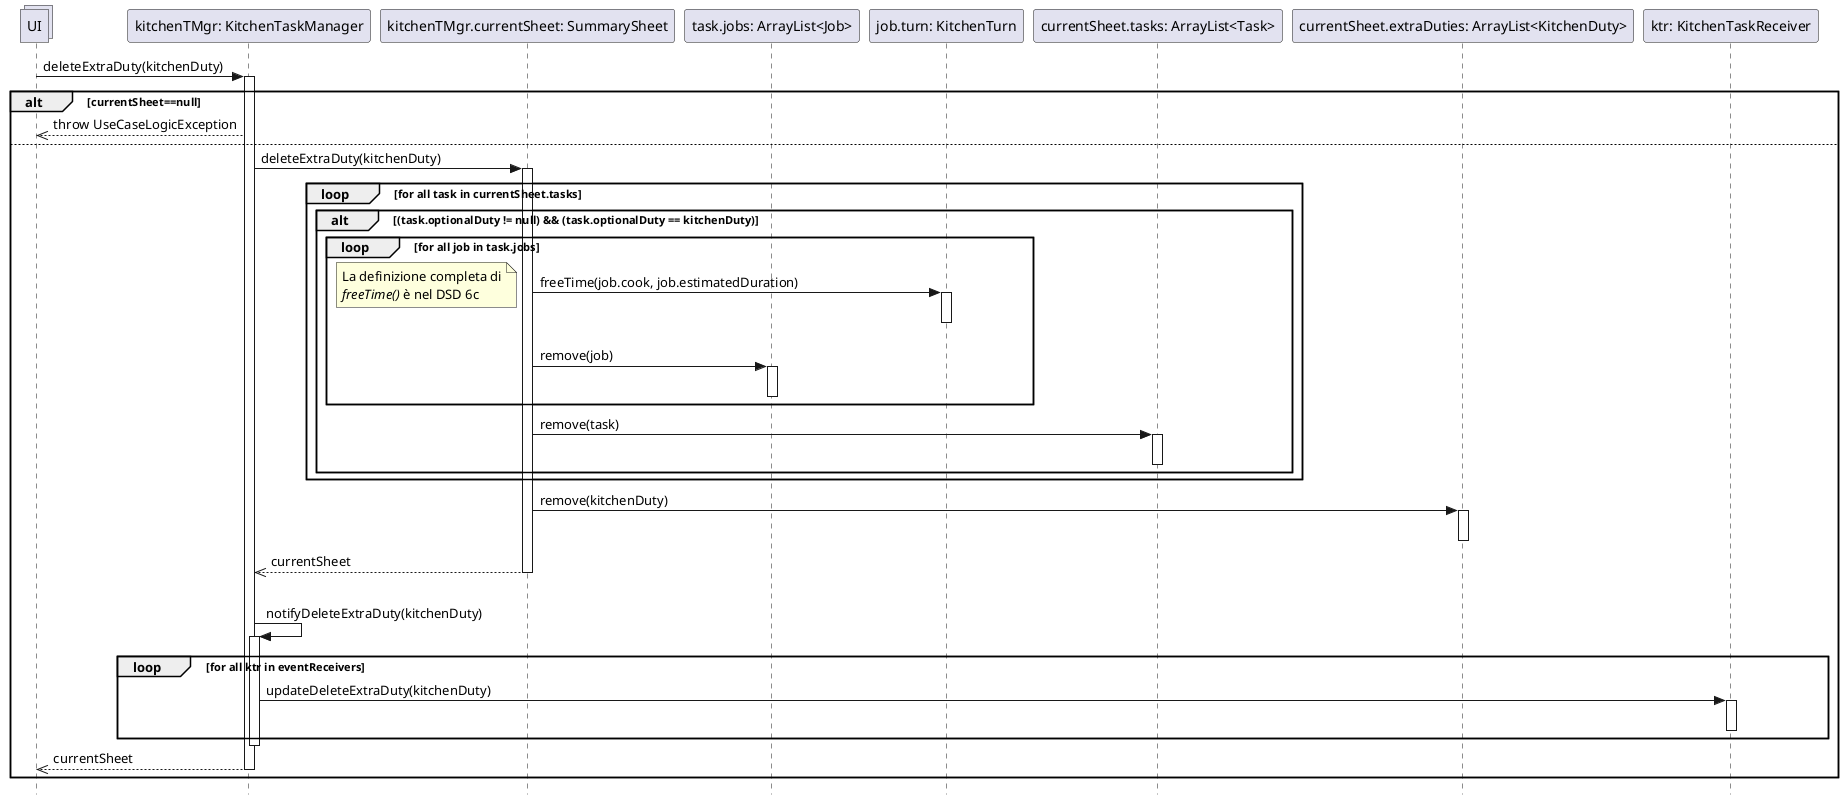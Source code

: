 @startuml Operazione 2a.1
skinparam Style strictuml

collections UI

participant "kitchenTMgr: KitchenTaskManager" as ktm
UI -> ktm: deleteExtraDuty(kitchenDuty)
activate ktm

alt currentSheet==null
    UI <<-- ktm: throw UseCaseLogicException
else
    participant "kitchenTMgr.currentSheet: SummarySheet" as ss
    ktm -> ss: deleteExtraDuty(kitchenDuty)
    activate ss

    loop for all task in currentSheet.tasks
        alt (task.optionalDuty != null) && (task.optionalDuty == kitchenDuty)
            loop for all job in task.jobs
                participant "task.jobs: ArrayList<Job>" as j
                participant "job.turn: KitchenTurn" as jobKitchenTurn

                ss -> jobKitchenTurn: freeTime(job.cook, job.estimatedDuration)
                note left: La definizione completa di\n//freeTime()// è nel DSD 6c
                activate jobKitchenTurn
                deactivate jobKitchenTurn

                ss -> j: remove(job)
                activate j
                deactivate j
            end

            participant "currentSheet.tasks: ArrayList<Task>" as tasks
            ss -> tasks: remove(task)
            activate tasks
            deactivate tasks
        end
    end
    
    participant "currentSheet.extraDuties: ArrayList<KitchenDuty>" as kdList
    ss -> kdList: remove(kitchenDuty)
    activate kdList
    deactivate kdList
    
    ktm <<-- ss: currentSheet
    deactivate ss

    participant "ktr: KitchenTaskReceiver" as ktr
    |||
    ktm -> ktm: notifyDeleteExtraDuty(kitchenDuty)
        activate ktm
    loop for all ktr in eventReceivers
        ktm -> ktr : updateDeleteExtraDuty(kitchenDuty)
        activate ktr
        deactivate ktr
    end
    deactivate ktm

    UI <<-- ktm : currentSheet
    deactivate ktm

    
end

@enduml